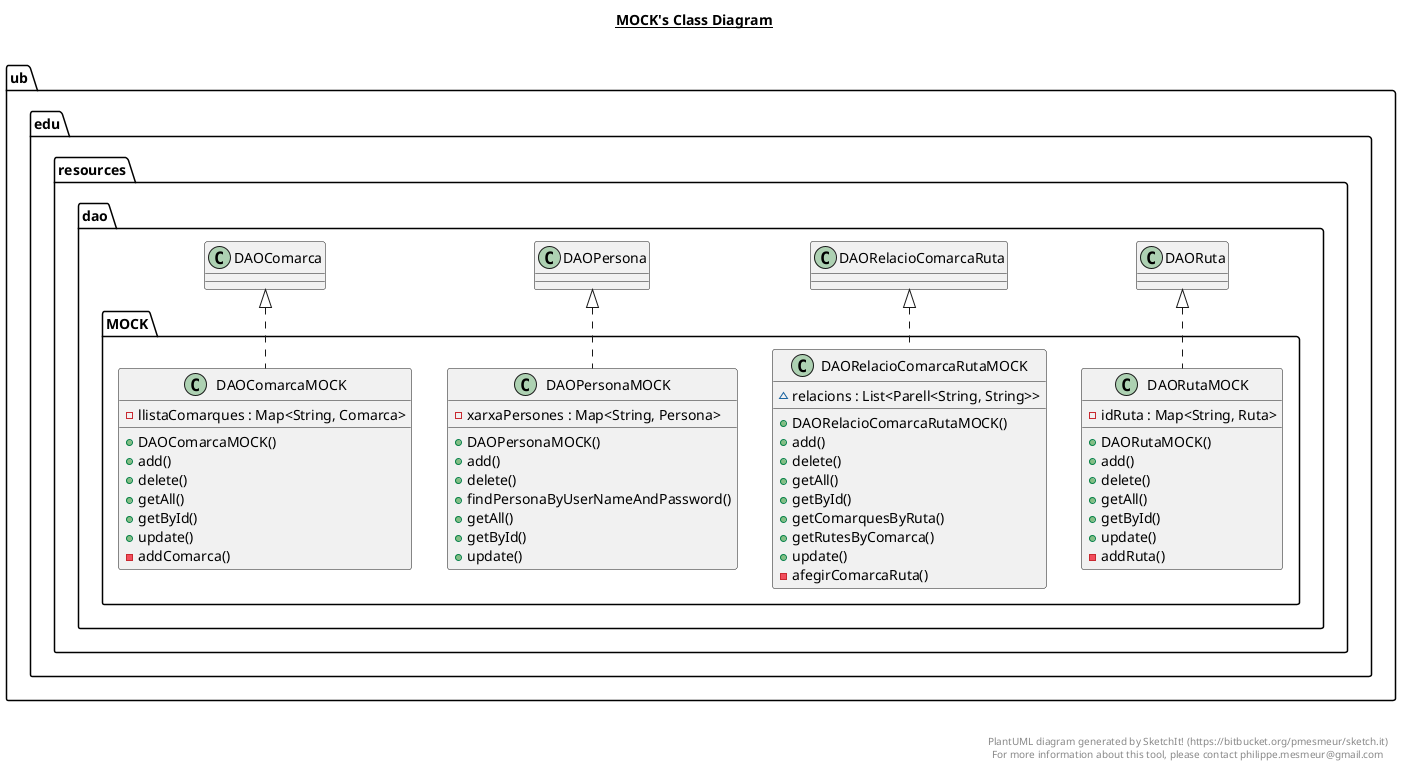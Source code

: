 @startuml

title __MOCK's Class Diagram__\n

  namespace ub.edu.resources.dao {
    namespace MOCK {
      class ub.edu.resources.dao.MOCK.DAOComarcaMOCK {
          - llistaComarques : Map<String, Comarca>
          + DAOComarcaMOCK()
          + add()
          + delete()
          + getAll()
          + getById()
          + update()
          - addComarca()
      }
    }
  }
  

  namespace ub.edu.resources.dao {
    namespace MOCK {
      class ub.edu.resources.dao.MOCK.DAOPersonaMOCK {
          - xarxaPersones : Map<String, Persona>
          + DAOPersonaMOCK()
          + add()
          + delete()
          + findPersonaByUserNameAndPassword()
          + getAll()
          + getById()
          + update()
      }
    }
  }
  

  namespace ub.edu.resources.dao {
    namespace MOCK {
      class ub.edu.resources.dao.MOCK.DAORelacioComarcaRutaMOCK {
          ~ relacions : List<Parell<String, String>>
          + DAORelacioComarcaRutaMOCK()
          + add()
          + delete()
          + getAll()
          + getById()
          + getComarquesByRuta()
          + getRutesByComarca()
          + update()
          - afegirComarcaRuta()
      }
    }
  }
  

  namespace ub.edu.resources.dao {
    namespace MOCK {
      class ub.edu.resources.dao.MOCK.DAORutaMOCK {
          - idRuta : Map<String, Ruta>
          + DAORutaMOCK()
          + add()
          + delete()
          + getAll()
          + getById()
          + update()
          - addRuta()
      }
    }
  }
  

  ub.edu.resources.dao.MOCK.DAOComarcaMOCK .up.|> ub.edu.resources.dao.DAOComarca
  ub.edu.resources.dao.MOCK.DAOPersonaMOCK .up.|> ub.edu.resources.dao.DAOPersona
  ub.edu.resources.dao.MOCK.DAORelacioComarcaRutaMOCK .up.|> ub.edu.resources.dao.DAORelacioComarcaRuta
  ub.edu.resources.dao.MOCK.DAORutaMOCK .up.|> ub.edu.resources.dao.DAORuta


right footer


PlantUML diagram generated by SketchIt! (https://bitbucket.org/pmesmeur/sketch.it)
For more information about this tool, please contact philippe.mesmeur@gmail.com
endfooter

@enduml
